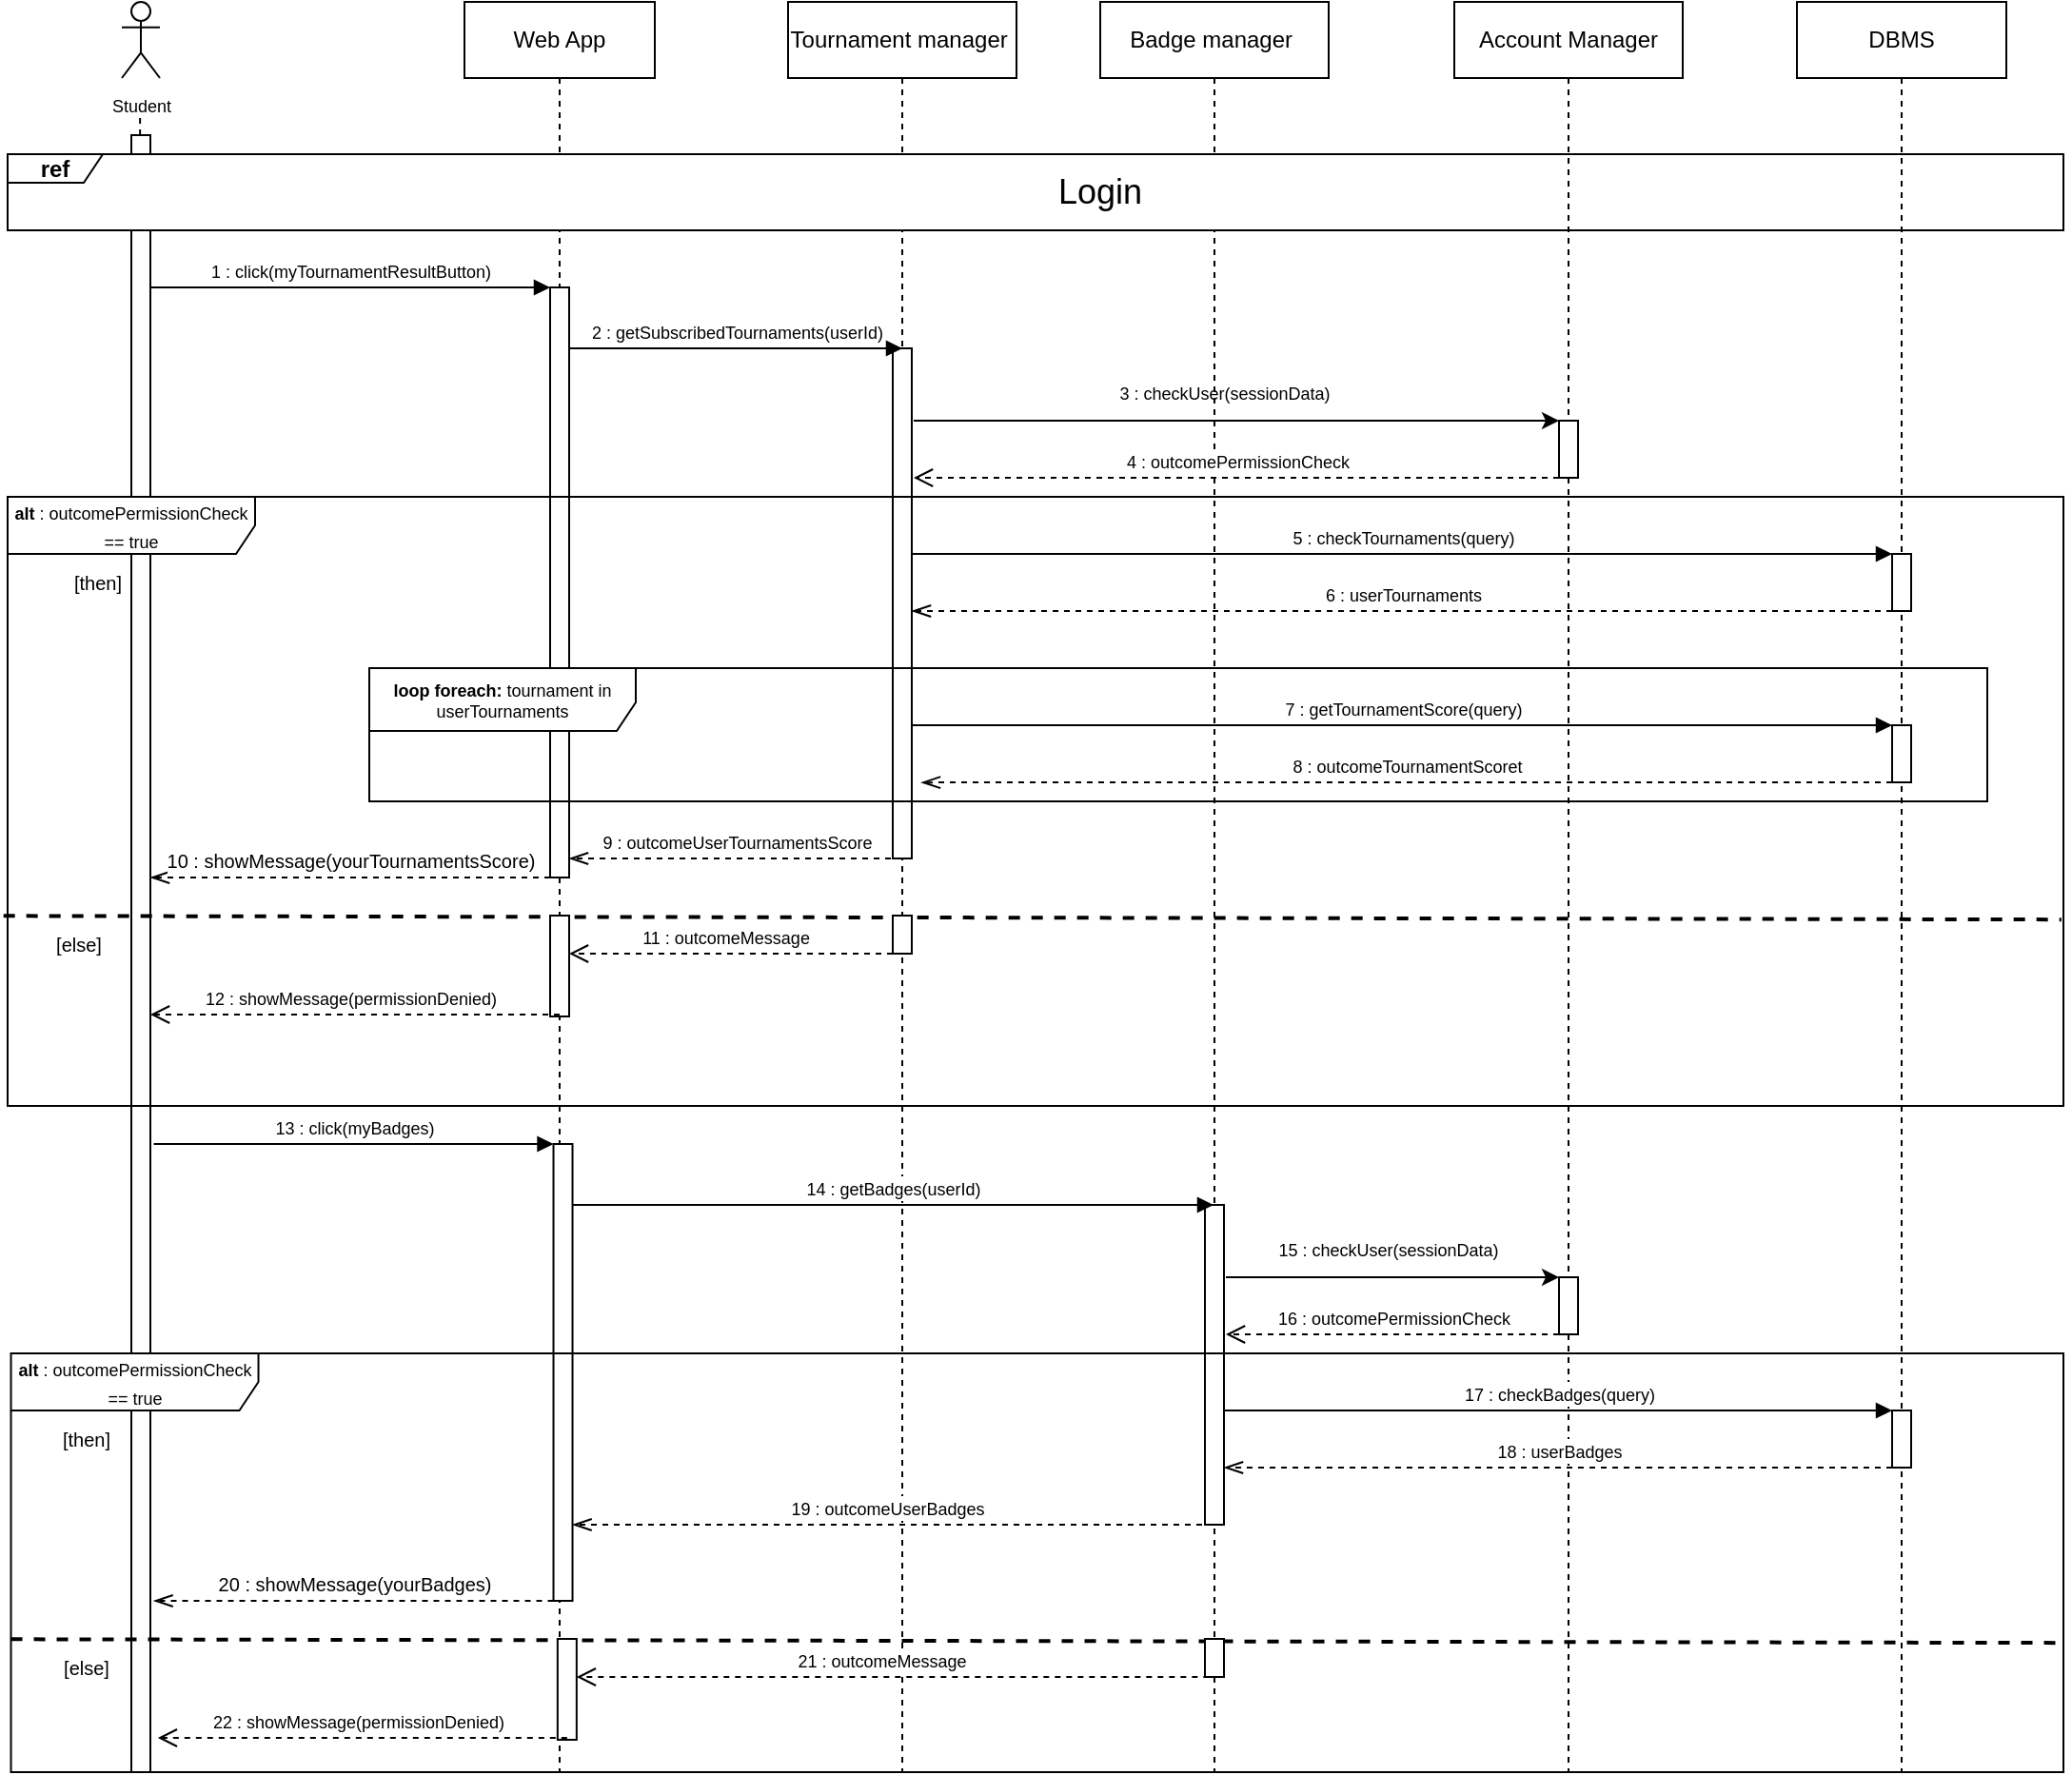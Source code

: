 <mxfile version="22.1.16" type="device">
  <diagram name="Pagina-1" id="eSXubq2SdgC4gajSJNTV">
    <mxGraphModel dx="2117" dy="557" grid="1" gridSize="10" guides="1" tooltips="1" connect="1" arrows="1" fold="1" page="1" pageScale="1" pageWidth="827" pageHeight="1169" math="0" shadow="0">
      <root>
        <mxCell id="0" />
        <mxCell id="1" parent="0" />
        <mxCell id="zCw94SQj6-W_WB1Qynqs-1" value="Badge manager&amp;nbsp;" style="shape=umlLifeline;perimeter=lifelinePerimeter;whiteSpace=wrap;html=1;container=1;dropTarget=0;collapsible=0;recursiveResize=0;outlineConnect=0;portConstraint=eastwest;newEdgeStyle={&quot;curved&quot;:0,&quot;rounded&quot;:0};" vertex="1" parent="1">
          <mxGeometry x="414" y="40" width="120" height="930" as="geometry" />
        </mxCell>
        <mxCell id="Z0eBupUTOme7VVrgAo7x-17" value="" style="html=1;points=[];perimeter=orthogonalPerimeter;outlineConnect=0;targetShapes=umlLifeline;portConstraint=eastwest;newEdgeStyle={&quot;edgeStyle&quot;:&quot;elbowEdgeStyle&quot;,&quot;elbow&quot;:&quot;vertical&quot;,&quot;curved&quot;:0,&quot;rounded&quot;:0};direction=west;" parent="zCw94SQj6-W_WB1Qynqs-1" vertex="1">
          <mxGeometry x="55" y="632" width="10" height="168" as="geometry" />
        </mxCell>
        <mxCell id="A8Glidg6pX9W6yxCaNTG-3" value="Web App" style="shape=umlLifeline;perimeter=lifelinePerimeter;whiteSpace=wrap;html=1;container=0;dropTarget=0;collapsible=0;recursiveResize=0;outlineConnect=0;portConstraint=eastwest;newEdgeStyle={&quot;edgeStyle&quot;:&quot;elbowEdgeStyle&quot;,&quot;elbow&quot;:&quot;vertical&quot;,&quot;curved&quot;:0,&quot;rounded&quot;:0};" parent="1" vertex="1">
          <mxGeometry x="80" y="40" width="100" height="930" as="geometry" />
        </mxCell>
        <mxCell id="A8Glidg6pX9W6yxCaNTG-5" value="" style="html=1;points=[];perimeter=orthogonalPerimeter;outlineConnect=0;targetShapes=umlLifeline;portConstraint=eastwest;newEdgeStyle={&quot;edgeStyle&quot;:&quot;elbowEdgeStyle&quot;,&quot;elbow&quot;:&quot;vertical&quot;,&quot;curved&quot;:0,&quot;rounded&quot;:0};" parent="A8Glidg6pX9W6yxCaNTG-3" vertex="1">
          <mxGeometry x="45" y="150" width="10" height="310" as="geometry" />
        </mxCell>
        <mxCell id="A8Glidg6pX9W6yxCaNTG-1" value="Tournament manager&amp;nbsp;" style="shape=umlLifeline;perimeter=lifelinePerimeter;whiteSpace=wrap;html=1;container=1;dropTarget=0;collapsible=0;recursiveResize=0;outlineConnect=0;portConstraint=eastwest;newEdgeStyle={&quot;curved&quot;:0,&quot;rounded&quot;:0};" parent="1" vertex="1">
          <mxGeometry x="250" y="40" width="120" height="930" as="geometry" />
        </mxCell>
        <mxCell id="A8Glidg6pX9W6yxCaNTG-2" value="" style="html=1;points=[];perimeter=orthogonalPerimeter;outlineConnect=0;targetShapes=umlLifeline;portConstraint=eastwest;newEdgeStyle={&quot;edgeStyle&quot;:&quot;elbowEdgeStyle&quot;,&quot;elbow&quot;:&quot;vertical&quot;,&quot;curved&quot;:0,&quot;rounded&quot;:0};direction=west;" parent="A8Glidg6pX9W6yxCaNTG-1" vertex="1">
          <mxGeometry x="55" y="182" width="10" height="268" as="geometry" />
        </mxCell>
        <mxCell id="A8Glidg6pX9W6yxCaNTG-6" value="&lt;font style=&quot;font-size: 9px;&quot;&gt;Student&lt;/font&gt;" style="shape=umlActor;verticalLabelPosition=bottom;verticalAlign=top;html=1;outlineConnect=0;" parent="1" vertex="1">
          <mxGeometry x="-100" y="40" width="20" height="40" as="geometry" />
        </mxCell>
        <mxCell id="A8Glidg6pX9W6yxCaNTG-8" value="" style="html=1;points=[];perimeter=orthogonalPerimeter;outlineConnect=0;targetShapes=umlLifeline;portConstraint=eastwest;newEdgeStyle={&quot;edgeStyle&quot;:&quot;elbowEdgeStyle&quot;,&quot;elbow&quot;:&quot;vertical&quot;,&quot;curved&quot;:0,&quot;rounded&quot;:0};" parent="1" vertex="1">
          <mxGeometry x="-95" y="110" width="10" height="860" as="geometry" />
        </mxCell>
        <mxCell id="A8Glidg6pX9W6yxCaNTG-11" value="&lt;font style=&quot;font-size: 9px;&quot;&gt;2 : getSubscribedTournaments(userId)&lt;/font&gt;" style="html=1;verticalAlign=bottom;endArrow=block;edgeStyle=elbowEdgeStyle;elbow=horizontal;curved=0;rounded=0;" parent="1" source="A8Glidg6pX9W6yxCaNTG-5" edge="1">
          <mxGeometry relative="1" as="geometry">
            <mxPoint x="140.0" y="222" as="sourcePoint" />
            <Array as="points">
              <mxPoint x="235" y="222" />
              <mxPoint x="254" y="222" />
            </Array>
            <mxPoint x="310" y="222" as="targetPoint" />
            <mxPoint as="offset" />
          </mxGeometry>
        </mxCell>
        <mxCell id="A8Glidg6pX9W6yxCaNTG-12" value="" style="endArrow=none;dashed=1;html=1;rounded=0;" parent="1" edge="1">
          <mxGeometry width="50" height="50" relative="1" as="geometry">
            <mxPoint x="-90.43" y="110" as="sourcePoint" />
            <mxPoint x="-90.43" y="100" as="targetPoint" />
          </mxGeometry>
        </mxCell>
        <mxCell id="A8Glidg6pX9W6yxCaNTG-15" value="&lt;font style=&quot;font-size: 9px;&quot;&gt;1 : click(myTournamentResultButton)&lt;/font&gt;" style="html=1;verticalAlign=bottom;endArrow=block;edgeStyle=elbowEdgeStyle;elbow=horizontal;curved=0;rounded=0;" parent="1" edge="1">
          <mxGeometry relative="1" as="geometry">
            <mxPoint x="-85" y="190" as="sourcePoint" />
            <Array as="points">
              <mxPoint x="30" y="190" />
            </Array>
            <mxPoint x="125" y="190" as="targetPoint" />
          </mxGeometry>
        </mxCell>
        <mxCell id="A8Glidg6pX9W6yxCaNTG-22" value="&lt;b&gt;ref&lt;/b&gt;" style="shape=umlFrame;whiteSpace=wrap;html=1;pointerEvents=0;width=50;height=15;labelBorderColor=none;labelBackgroundColor=none;fontColor=default;swimlaneFillColor=default;" parent="1" vertex="1">
          <mxGeometry x="-160" y="120" width="1080" height="40" as="geometry" />
        </mxCell>
        <mxCell id="A8Glidg6pX9W6yxCaNTG-26" value="&lt;font style=&quot;font-size: 9px;&quot;&gt;5 : checkTournaments(query)&lt;/font&gt;" style="html=1;verticalAlign=bottom;endArrow=block;edgeStyle=elbowEdgeStyle;elbow=horizontal;curved=0;rounded=0;" parent="1" source="A8Glidg6pX9W6yxCaNTG-2" target="A8Glidg6pX9W6yxCaNTG-18" edge="1">
          <mxGeometry relative="1" as="geometry">
            <mxPoint x="345" y="320" as="sourcePoint" />
            <Array as="points">
              <mxPoint x="510" y="330" />
              <mxPoint x="450" y="320" />
              <mxPoint x="469" y="320" />
            </Array>
            <mxPoint x="450" y="320" as="targetPoint" />
            <mxPoint as="offset" />
          </mxGeometry>
        </mxCell>
        <mxCell id="A8Glidg6pX9W6yxCaNTG-28" value="&lt;font style=&quot;font-size: 9px;&quot;&gt;6 : userTournaments&lt;/font&gt;" style="html=1;verticalAlign=bottom;endArrow=openThin;dashed=1;endSize=8;edgeStyle=elbowEdgeStyle;elbow=horizontal;curved=0;rounded=0;endFill=0;" parent="1" source="A8Glidg6pX9W6yxCaNTG-18" target="A8Glidg6pX9W6yxCaNTG-2" edge="1">
          <mxGeometry relative="1" as="geometry">
            <mxPoint x="345" y="360" as="targetPoint" />
            <Array as="points">
              <mxPoint x="420" y="360" />
            </Array>
            <mxPoint x="550" y="350" as="sourcePoint" />
          </mxGeometry>
        </mxCell>
        <mxCell id="A8Glidg6pX9W6yxCaNTG-29" value="&lt;font style=&quot;font-size: 9px;&quot;&gt;9 : outcomeUserTournamentsScore&lt;/font&gt;" style="html=1;verticalAlign=bottom;endArrow=openThin;dashed=1;endSize=8;edgeStyle=elbowEdgeStyle;elbow=horizontal;curved=0;rounded=0;endFill=0;" parent="1" edge="1">
          <mxGeometry relative="1" as="geometry">
            <mxPoint x="135.0" y="490.0" as="targetPoint" />
            <Array as="points">
              <mxPoint x="215" y="490" />
            </Array>
            <mxPoint x="310" y="490" as="sourcePoint" />
          </mxGeometry>
        </mxCell>
        <mxCell id="A8Glidg6pX9W6yxCaNTG-30" value="&lt;font size=&quot;1&quot;&gt;10 : showMessage(yourTournamentsScore)&lt;/font&gt;" style="html=1;verticalAlign=bottom;endArrow=openThin;dashed=1;endSize=8;edgeStyle=elbowEdgeStyle;elbow=horizontal;curved=0;rounded=0;endFill=0;" parent="1" edge="1">
          <mxGeometry relative="1" as="geometry">
            <mxPoint x="-85.0" y="500.0" as="targetPoint" />
            <Array as="points">
              <mxPoint x="-5" y="500" />
            </Array>
            <mxPoint x="125.0" y="500.0" as="sourcePoint" />
          </mxGeometry>
        </mxCell>
        <mxCell id="A8Glidg6pX9W6yxCaNTG-31" value="&lt;p style=&quot;line-height: 120%; font-size: 9px;&quot;&gt;&lt;b style=&quot;border-color: var(--border-color);&quot;&gt;loop foreach:&amp;nbsp;&lt;/b&gt;tournament in userTournaments&lt;br&gt;&lt;/p&gt;" style="shape=umlFrame;whiteSpace=wrap;html=1;pointerEvents=0;width=140;height=33;verticalAlign=middle;horizontal=1;labelPosition=center;verticalLabelPosition=middle;align=center;" parent="1" vertex="1">
          <mxGeometry x="30" y="390" width="850" height="70" as="geometry" />
        </mxCell>
        <mxCell id="A8Glidg6pX9W6yxCaNTG-37" value="&lt;font style=&quot;font-size: 9px;&quot;&gt;7 : getTournamentScore(query)&lt;/font&gt;" style="html=1;verticalAlign=bottom;endArrow=block;edgeStyle=elbowEdgeStyle;elbow=horizontal;curved=0;rounded=0;" parent="1" source="A8Glidg6pX9W6yxCaNTG-2" target="A8Glidg6pX9W6yxCaNTG-36" edge="1">
          <mxGeometry x="0.001" relative="1" as="geometry">
            <mxPoint x="345" y="420" as="sourcePoint" />
            <Array as="points">
              <mxPoint x="450" y="420" />
              <mxPoint x="469" y="420" />
            </Array>
            <mxPoint x="540" y="420" as="targetPoint" />
            <mxPoint as="offset" />
          </mxGeometry>
        </mxCell>
        <mxCell id="A8Glidg6pX9W6yxCaNTG-38" value="&lt;font style=&quot;font-size: 9px;&quot;&gt;8 : outcomeTournamentScoret&lt;/font&gt;" style="html=1;verticalAlign=bottom;endArrow=openThin;dashed=1;endSize=8;edgeStyle=elbowEdgeStyle;elbow=horizontal;curved=0;rounded=0;endFill=0;entryX=-0.5;entryY=0.149;entryDx=0;entryDy=0;entryPerimeter=0;" parent="1" source="A8Glidg6pX9W6yxCaNTG-36" target="A8Glidg6pX9W6yxCaNTG-2" edge="1">
          <mxGeometry relative="1" as="geometry">
            <mxPoint x="345" y="450" as="targetPoint" />
            <Array as="points">
              <mxPoint x="420" y="450" />
            </Array>
            <mxPoint x="570" y="450" as="sourcePoint" />
          </mxGeometry>
        </mxCell>
        <mxCell id="A8Glidg6pX9W6yxCaNTG-17" value="DBMS" style="shape=umlLifeline;perimeter=lifelinePerimeter;whiteSpace=wrap;html=1;container=1;dropTarget=0;collapsible=0;recursiveResize=0;outlineConnect=0;portConstraint=eastwest;newEdgeStyle={&quot;curved&quot;:0,&quot;rounded&quot;:0};" parent="1" vertex="1">
          <mxGeometry x="780" y="40" width="110" height="930" as="geometry" />
        </mxCell>
        <mxCell id="A8Glidg6pX9W6yxCaNTG-18" value="" style="html=1;points=[];perimeter=orthogonalPerimeter;outlineConnect=0;targetShapes=umlLifeline;portConstraint=eastwest;newEdgeStyle={&quot;edgeStyle&quot;:&quot;elbowEdgeStyle&quot;,&quot;elbow&quot;:&quot;vertical&quot;,&quot;curved&quot;:0,&quot;rounded&quot;:0};" parent="A8Glidg6pX9W6yxCaNTG-17" vertex="1">
          <mxGeometry x="50" y="290" width="10" height="30" as="geometry" />
        </mxCell>
        <mxCell id="A8Glidg6pX9W6yxCaNTG-36" value="" style="html=1;points=[];perimeter=orthogonalPerimeter;outlineConnect=0;targetShapes=umlLifeline;portConstraint=eastwest;newEdgeStyle={&quot;edgeStyle&quot;:&quot;elbowEdgeStyle&quot;,&quot;elbow&quot;:&quot;vertical&quot;,&quot;curved&quot;:0,&quot;rounded&quot;:0};" parent="A8Glidg6pX9W6yxCaNTG-17" vertex="1">
          <mxGeometry x="50" y="380" width="10" height="30" as="geometry" />
        </mxCell>
        <mxCell id="A8Glidg6pX9W6yxCaNTG-52" value="&lt;font style=&quot;font-size: 18px;&quot;&gt;Login&lt;/font&gt;" style="text;html=1;strokeColor=none;fillColor=none;align=center;verticalAlign=middle;whiteSpace=wrap;rounded=0;" parent="1" vertex="1">
          <mxGeometry x="384" y="125" width="60" height="30" as="geometry" />
        </mxCell>
        <mxCell id="Z0eBupUTOme7VVrgAo7x-2" value="" style="endArrow=classic;html=1;rounded=0;" parent="1" target="Z0eBupUTOme7VVrgAo7x-1" edge="1">
          <mxGeometry width="50" height="50" relative="1" as="geometry">
            <mxPoint x="316" y="260" as="sourcePoint" />
            <mxPoint x="586" y="260" as="targetPoint" />
          </mxGeometry>
        </mxCell>
        <mxCell id="Z0eBupUTOme7VVrgAo7x-3" value="&lt;font style=&quot;font-size: 9px;&quot;&gt;4 : outcomePermissionCheck&lt;/font&gt;" style="html=1;verticalAlign=bottom;endArrow=open;dashed=1;endSize=8;edgeStyle=elbowEdgeStyle;elbow=horizontal;curved=0;rounded=0;" parent="1" source="Z0eBupUTOme7VVrgAo7x-1" edge="1">
          <mxGeometry relative="1" as="geometry">
            <mxPoint x="316" y="290" as="targetPoint" />
            <Array as="points">
              <mxPoint x="396" y="290" />
            </Array>
            <mxPoint x="586" y="290" as="sourcePoint" />
          </mxGeometry>
        </mxCell>
        <mxCell id="Z0eBupUTOme7VVrgAo7x-4" value="&lt;font style=&quot;font-size: 9px;&quot;&gt;3 : checkUser(sessionData)&lt;/font&gt;" style="text;html=1;align=center;verticalAlign=middle;resizable=0;points=[];autosize=1;strokeColor=none;fillColor=none;" parent="1" vertex="1">
          <mxGeometry x="414" y="230" width="130" height="30" as="geometry" />
        </mxCell>
        <mxCell id="Z0eBupUTOme7VVrgAo7x-5" value="Account Manager" style="shape=umlLifeline;perimeter=lifelinePerimeter;whiteSpace=wrap;html=1;container=0;dropTarget=0;collapsible=0;recursiveResize=0;outlineConnect=0;portConstraint=eastwest;newEdgeStyle={&quot;edgeStyle&quot;:&quot;elbowEdgeStyle&quot;,&quot;elbow&quot;:&quot;vertical&quot;,&quot;curved&quot;:0,&quot;rounded&quot;:0};" parent="1" vertex="1">
          <mxGeometry x="600" y="40" width="120" height="930" as="geometry" />
        </mxCell>
        <mxCell id="Z0eBupUTOme7VVrgAo7x-32" value="" style="html=1;points=[];perimeter=orthogonalPerimeter;outlineConnect=0;targetShapes=umlLifeline;portConstraint=eastwest;newEdgeStyle={&quot;edgeStyle&quot;:&quot;elbowEdgeStyle&quot;,&quot;elbow&quot;:&quot;vertical&quot;,&quot;curved&quot;:0,&quot;rounded&quot;:0};" parent="Z0eBupUTOme7VVrgAo7x-5" vertex="1">
          <mxGeometry x="55" y="670" width="10" height="30" as="geometry" />
        </mxCell>
        <mxCell id="Z0eBupUTOme7VVrgAo7x-1" value="" style="html=1;points=[];perimeter=orthogonalPerimeter;outlineConnect=0;targetShapes=umlLifeline;portConstraint=eastwest;newEdgeStyle={&quot;edgeStyle&quot;:&quot;elbowEdgeStyle&quot;,&quot;elbow&quot;:&quot;vertical&quot;,&quot;curved&quot;:0,&quot;rounded&quot;:0};" parent="Z0eBupUTOme7VVrgAo7x-5" vertex="1">
          <mxGeometry x="55" y="220" width="10" height="30" as="geometry" />
        </mxCell>
        <mxCell id="Z0eBupUTOme7VVrgAo7x-7" value="&lt;font style=&quot;font-size: 9px;&quot;&gt;&lt;b&gt;alt &lt;/b&gt;: outcomePermissionCheck == true&lt;/font&gt;" style="shape=umlFrame;whiteSpace=wrap;html=1;pointerEvents=0;width=130;height=30;" parent="1" vertex="1">
          <mxGeometry x="-160" y="300" width="1080" height="320" as="geometry" />
        </mxCell>
        <mxCell id="Z0eBupUTOme7VVrgAo7x-8" value="" style="endArrow=none;dashed=1;html=1;rounded=0;strokeWidth=2;entryX=0.999;entryY=0.694;entryDx=0;entryDy=0;entryPerimeter=0;exitX=-0.002;exitY=0.688;exitDx=0;exitDy=0;exitPerimeter=0;" parent="1" source="Z0eBupUTOme7VVrgAo7x-7" target="Z0eBupUTOme7VVrgAo7x-7" edge="1">
          <mxGeometry width="50" height="50" relative="1" as="geometry">
            <mxPoint x="-121" y="520" as="sourcePoint" />
            <mxPoint x="1091" y="523" as="targetPoint" />
          </mxGeometry>
        </mxCell>
        <mxCell id="Z0eBupUTOme7VVrgAo7x-9" value="[then]" style="text;html=1;strokeColor=none;fillColor=none;align=center;verticalAlign=middle;whiteSpace=wrap;rounded=0;fontSize=10;" parent="1" vertex="1">
          <mxGeometry x="-130" y="340" width="35" height="10" as="geometry" />
        </mxCell>
        <mxCell id="Z0eBupUTOme7VVrgAo7x-10" value="[else]" style="text;html=1;strokeColor=none;fillColor=none;align=center;verticalAlign=middle;whiteSpace=wrap;rounded=0;fontSize=10;" parent="1" vertex="1">
          <mxGeometry x="-140" y="530.0" width="35" height="10" as="geometry" />
        </mxCell>
        <mxCell id="Z0eBupUTOme7VVrgAo7x-11" value="" style="html=1;points=[];perimeter=orthogonalPerimeter;outlineConnect=0;targetShapes=umlLifeline;portConstraint=eastwest;newEdgeStyle={&quot;edgeStyle&quot;:&quot;elbowEdgeStyle&quot;,&quot;elbow&quot;:&quot;vertical&quot;,&quot;curved&quot;:0,&quot;rounded&quot;:0};" parent="1" vertex="1">
          <mxGeometry x="125" y="520" width="10" height="53" as="geometry" />
        </mxCell>
        <mxCell id="Z0eBupUTOme7VVrgAo7x-12" value="" style="html=1;points=[];perimeter=orthogonalPerimeter;outlineConnect=0;targetShapes=umlLifeline;portConstraint=eastwest;newEdgeStyle={&quot;edgeStyle&quot;:&quot;elbowEdgeStyle&quot;,&quot;elbow&quot;:&quot;vertical&quot;,&quot;curved&quot;:0,&quot;rounded&quot;:0};" parent="1" vertex="1">
          <mxGeometry x="305" y="520" width="10" height="20" as="geometry" />
        </mxCell>
        <mxCell id="Z0eBupUTOme7VVrgAo7x-13" value="&lt;font style=&quot;font-size: 9px;&quot;&gt;12 : showMessage(permissionDenied)&lt;/font&gt;" style="html=1;verticalAlign=bottom;endArrow=open;dashed=1;endSize=8;edgeStyle=elbowEdgeStyle;elbow=vertical;curved=0;rounded=0;" parent="1" edge="1">
          <mxGeometry x="0.019" relative="1" as="geometry">
            <mxPoint x="-85" y="572.47" as="targetPoint" />
            <Array as="points">
              <mxPoint x="-20" y="572" />
              <mxPoint x="60" y="570" />
              <mxPoint x="120" y="570" />
            </Array>
            <mxPoint x="130" y="572" as="sourcePoint" />
            <mxPoint as="offset" />
          </mxGeometry>
        </mxCell>
        <mxCell id="Z0eBupUTOme7VVrgAo7x-14" value="&lt;font style=&quot;font-size: 9px;&quot;&gt;11 : outcomeMessage&lt;/font&gt;" style="html=1;verticalAlign=bottom;endArrow=open;dashed=1;endSize=8;edgeStyle=elbowEdgeStyle;elbow=horizontal;curved=0;rounded=0;" parent="1" source="Z0eBupUTOme7VVrgAo7x-12" target="Z0eBupUTOme7VVrgAo7x-11" edge="1">
          <mxGeometry x="0.037" relative="1" as="geometry">
            <mxPoint x="240" y="540.94" as="targetPoint" />
            <Array as="points">
              <mxPoint x="250" y="540" />
            </Array>
            <mxPoint x="270" y="540" as="sourcePoint" />
            <mxPoint as="offset" />
          </mxGeometry>
        </mxCell>
        <mxCell id="Z0eBupUTOme7VVrgAo7x-16" value="" style="html=1;points=[];perimeter=orthogonalPerimeter;outlineConnect=0;targetShapes=umlLifeline;portConstraint=eastwest;newEdgeStyle={&quot;edgeStyle&quot;:&quot;elbowEdgeStyle&quot;,&quot;elbow&quot;:&quot;vertical&quot;,&quot;curved&quot;:0,&quot;rounded&quot;:0};" parent="1" vertex="1">
          <mxGeometry x="126.76" y="640" width="10" height="240" as="geometry" />
        </mxCell>
        <mxCell id="Z0eBupUTOme7VVrgAo7x-18" value="&lt;font style=&quot;font-size: 9px;&quot;&gt;14 :&amp;nbsp;getBadges(userId)&lt;/font&gt;" style="html=1;verticalAlign=bottom;endArrow=block;edgeStyle=elbowEdgeStyle;elbow=horizontal;curved=0;rounded=0;" parent="1" source="Z0eBupUTOme7VVrgAo7x-16" edge="1" target="zCw94SQj6-W_WB1Qynqs-1">
          <mxGeometry relative="1" as="geometry">
            <mxPoint x="141.76" y="672" as="sourcePoint" />
            <Array as="points">
              <mxPoint x="236.76" y="672" />
              <mxPoint x="255.76" y="672" />
            </Array>
            <mxPoint x="311.76" y="672" as="targetPoint" />
            <mxPoint as="offset" />
          </mxGeometry>
        </mxCell>
        <mxCell id="Z0eBupUTOme7VVrgAo7x-19" value="&lt;font style=&quot;font-size: 9px;&quot;&gt;13 : click(myBadges)&lt;/font&gt;" style="html=1;verticalAlign=bottom;endArrow=block;edgeStyle=elbowEdgeStyle;elbow=horizontal;curved=0;rounded=0;" parent="1" edge="1">
          <mxGeometry relative="1" as="geometry">
            <mxPoint x="-83.24" y="640" as="sourcePoint" />
            <Array as="points">
              <mxPoint x="31.76" y="640" />
            </Array>
            <mxPoint x="126.76" y="640" as="targetPoint" />
          </mxGeometry>
        </mxCell>
        <mxCell id="Z0eBupUTOme7VVrgAo7x-20" value="&lt;font style=&quot;font-size: 9px;&quot;&gt;17 : checkBadges(query)&lt;/font&gt;" style="html=1;verticalAlign=bottom;endArrow=block;edgeStyle=elbowEdgeStyle;elbow=horizontal;curved=0;rounded=0;" parent="1" source="Z0eBupUTOme7VVrgAo7x-17" target="Z0eBupUTOme7VVrgAo7x-27" edge="1">
          <mxGeometry x="-0.0" relative="1" as="geometry">
            <mxPoint x="346.76" y="770" as="sourcePoint" />
            <Array as="points">
              <mxPoint x="511.76" y="780" />
              <mxPoint x="451.76" y="770" />
              <mxPoint x="470.76" y="770" />
            </Array>
            <mxPoint x="451.76" y="770" as="targetPoint" />
            <mxPoint as="offset" />
          </mxGeometry>
        </mxCell>
        <mxCell id="Z0eBupUTOme7VVrgAo7x-21" value="&lt;font style=&quot;font-size: 9px;&quot;&gt;18 : userBadges&lt;/font&gt;" style="html=1;verticalAlign=bottom;endArrow=openThin;dashed=1;endSize=8;edgeStyle=elbowEdgeStyle;elbow=horizontal;curved=0;rounded=0;endFill=0;" parent="1" source="Z0eBupUTOme7VVrgAo7x-27" target="Z0eBupUTOme7VVrgAo7x-17" edge="1">
          <mxGeometry relative="1" as="geometry">
            <mxPoint x="346.76" y="810" as="targetPoint" />
            <Array as="points">
              <mxPoint x="600" y="810" />
            </Array>
            <mxPoint x="551.76" y="800" as="sourcePoint" />
          </mxGeometry>
        </mxCell>
        <mxCell id="Z0eBupUTOme7VVrgAo7x-22" value="&lt;font style=&quot;font-size: 9px;&quot;&gt;19 : outcomeUserBadges&lt;/font&gt;" style="html=1;verticalAlign=bottom;endArrow=openThin;dashed=1;endSize=8;edgeStyle=elbowEdgeStyle;elbow=horizontal;curved=0;rounded=0;endFill=0;" parent="1" edge="1" target="Z0eBupUTOme7VVrgAo7x-16">
          <mxGeometry relative="1" as="geometry">
            <mxPoint x="292.5" y="840.0" as="targetPoint" />
            <Array as="points">
              <mxPoint x="372.5" y="840" />
            </Array>
            <mxPoint x="467.5" y="840" as="sourcePoint" />
          </mxGeometry>
        </mxCell>
        <mxCell id="Z0eBupUTOme7VVrgAo7x-23" value="&lt;font size=&quot;1&quot;&gt;20 : showMessage(yourBadges)&lt;/font&gt;" style="html=1;verticalAlign=bottom;endArrow=openThin;dashed=1;endSize=8;edgeStyle=elbowEdgeStyle;elbow=horizontal;curved=0;rounded=0;endFill=0;" parent="1" edge="1">
          <mxGeometry relative="1" as="geometry">
            <mxPoint x="-83.24" y="880.0" as="targetPoint" />
            <Array as="points">
              <mxPoint x="-3.24" y="880" />
            </Array>
            <mxPoint x="126.76" y="880.0" as="sourcePoint" />
          </mxGeometry>
        </mxCell>
        <mxCell id="Z0eBupUTOme7VVrgAo7x-27" value="" style="html=1;points=[];perimeter=orthogonalPerimeter;outlineConnect=0;targetShapes=umlLifeline;portConstraint=eastwest;newEdgeStyle={&quot;edgeStyle&quot;:&quot;elbowEdgeStyle&quot;,&quot;elbow&quot;:&quot;vertical&quot;,&quot;curved&quot;:0,&quot;rounded&quot;:0};" parent="1" vertex="1">
          <mxGeometry x="830" y="780" width="10" height="30" as="geometry" />
        </mxCell>
        <mxCell id="Z0eBupUTOme7VVrgAo7x-29" value="" style="endArrow=classic;html=1;rounded=0;" parent="1" target="Z0eBupUTOme7VVrgAo7x-32" edge="1">
          <mxGeometry width="50" height="50" relative="1" as="geometry">
            <mxPoint x="480" y="710" as="sourcePoint" />
            <mxPoint x="587.76" y="710" as="targetPoint" />
          </mxGeometry>
        </mxCell>
        <mxCell id="Z0eBupUTOme7VVrgAo7x-30" value="&lt;font style=&quot;font-size: 9px;&quot;&gt;16 : outcomePermissionCheck&lt;/font&gt;" style="html=1;verticalAlign=bottom;endArrow=open;dashed=1;endSize=8;edgeStyle=elbowEdgeStyle;elbow=horizontal;curved=0;rounded=0;" parent="1" source="Z0eBupUTOme7VVrgAo7x-32" edge="1">
          <mxGeometry relative="1" as="geometry">
            <mxPoint x="480" y="740" as="targetPoint" />
            <Array as="points">
              <mxPoint x="570" y="740" />
            </Array>
            <mxPoint x="587.76" y="740" as="sourcePoint" />
          </mxGeometry>
        </mxCell>
        <mxCell id="Z0eBupUTOme7VVrgAo7x-31" value="&lt;font style=&quot;font-size: 9px;&quot;&gt;15 : checkUser(sessionData)&lt;/font&gt;" style="text;html=1;align=center;verticalAlign=middle;resizable=0;points=[];autosize=1;strokeColor=none;fillColor=none;" parent="1" vertex="1">
          <mxGeometry x="495" y="680" width="140" height="30" as="geometry" />
        </mxCell>
        <mxCell id="Z0eBupUTOme7VVrgAo7x-33" value="&lt;font style=&quot;font-size: 9px;&quot;&gt;&lt;b&gt;alt &lt;/b&gt;: outcomePermissionCheck == true&lt;/font&gt;" style="shape=umlFrame;whiteSpace=wrap;html=1;pointerEvents=0;width=130;height=30;" parent="1" vertex="1">
          <mxGeometry x="-158.24" y="750" width="1078.24" height="220" as="geometry" />
        </mxCell>
        <mxCell id="Z0eBupUTOme7VVrgAo7x-34" value="" style="endArrow=none;dashed=1;html=1;rounded=0;strokeWidth=2;entryX=0.999;entryY=0.694;entryDx=0;entryDy=0;entryPerimeter=0;exitX=-0.002;exitY=0.688;exitDx=0;exitDy=0;exitPerimeter=0;" parent="1" edge="1">
          <mxGeometry width="50" height="50" relative="1" as="geometry">
            <mxPoint x="-158.236" y="900.16" as="sourcePoint" />
            <mxPoint x="921.082" y="902.08" as="targetPoint" />
          </mxGeometry>
        </mxCell>
        <mxCell id="Z0eBupUTOme7VVrgAo7x-35" value="[then]" style="text;html=1;strokeColor=none;fillColor=none;align=center;verticalAlign=middle;whiteSpace=wrap;rounded=0;fontSize=10;" parent="1" vertex="1">
          <mxGeometry x="-136.08" y="790" width="35" height="10" as="geometry" />
        </mxCell>
        <mxCell id="Z0eBupUTOme7VVrgAo7x-36" value="[else]" style="text;html=1;strokeColor=none;fillColor=none;align=center;verticalAlign=middle;whiteSpace=wrap;rounded=0;fontSize=10;" parent="1" vertex="1">
          <mxGeometry x="-136.08" y="910.0" width="35" height="10" as="geometry" />
        </mxCell>
        <mxCell id="Z0eBupUTOme7VVrgAo7x-37" value="" style="html=1;points=[];perimeter=orthogonalPerimeter;outlineConnect=0;targetShapes=umlLifeline;portConstraint=eastwest;newEdgeStyle={&quot;edgeStyle&quot;:&quot;elbowEdgeStyle&quot;,&quot;elbow&quot;:&quot;vertical&quot;,&quot;curved&quot;:0,&quot;rounded&quot;:0};" parent="1" vertex="1">
          <mxGeometry x="128.92" y="900" width="10" height="53" as="geometry" />
        </mxCell>
        <mxCell id="Z0eBupUTOme7VVrgAo7x-38" value="" style="html=1;points=[];perimeter=orthogonalPerimeter;outlineConnect=0;targetShapes=umlLifeline;portConstraint=eastwest;newEdgeStyle={&quot;edgeStyle&quot;:&quot;elbowEdgeStyle&quot;,&quot;elbow&quot;:&quot;vertical&quot;,&quot;curved&quot;:0,&quot;rounded&quot;:0};" parent="1" vertex="1">
          <mxGeometry x="469" y="900" width="10" height="20" as="geometry" />
        </mxCell>
        <mxCell id="Z0eBupUTOme7VVrgAo7x-39" value="&lt;font style=&quot;font-size: 9px;&quot;&gt;22 : showMessage(permissionDenied)&lt;/font&gt;" style="html=1;verticalAlign=bottom;endArrow=open;dashed=1;endSize=8;edgeStyle=elbowEdgeStyle;elbow=vertical;curved=0;rounded=0;" parent="1" edge="1">
          <mxGeometry x="0.019" relative="1" as="geometry">
            <mxPoint x="-81.08" y="952.47" as="targetPoint" />
            <Array as="points">
              <mxPoint x="-16.08" y="952" />
              <mxPoint x="63.92" y="950" />
              <mxPoint x="123.92" y="950" />
            </Array>
            <mxPoint x="133.92" y="952" as="sourcePoint" />
            <mxPoint as="offset" />
          </mxGeometry>
        </mxCell>
        <mxCell id="Z0eBupUTOme7VVrgAo7x-40" value="&lt;font style=&quot;font-size: 9px;&quot;&gt;21 : outcomeMessage&lt;/font&gt;" style="html=1;verticalAlign=bottom;endArrow=open;dashed=1;endSize=8;edgeStyle=elbowEdgeStyle;elbow=horizontal;curved=0;rounded=0;" parent="1" target="Z0eBupUTOme7VVrgAo7x-37" edge="1">
          <mxGeometry x="0.037" relative="1" as="geometry">
            <mxPoint x="243.92" y="920.94" as="targetPoint" />
            <Array as="points">
              <mxPoint x="253.92" y="920" />
            </Array>
            <mxPoint x="471.16" y="920" as="sourcePoint" />
            <mxPoint as="offset" />
          </mxGeometry>
        </mxCell>
      </root>
    </mxGraphModel>
  </diagram>
</mxfile>
